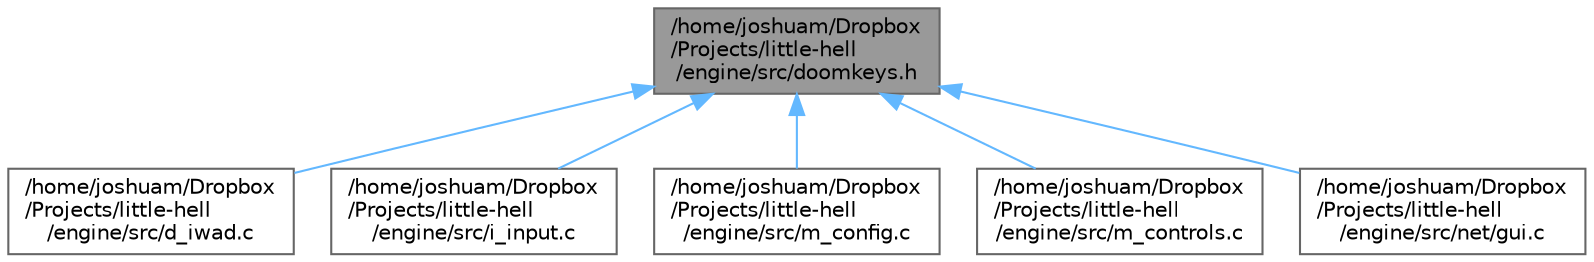 digraph "/home/joshuam/Dropbox/Projects/little-hell/engine/src/doomkeys.h"
{
 // LATEX_PDF_SIZE
  bgcolor="transparent";
  edge [fontname=Helvetica,fontsize=10,labelfontname=Helvetica,labelfontsize=10];
  node [fontname=Helvetica,fontsize=10,shape=box,height=0.2,width=0.4];
  Node1 [label="/home/joshuam/Dropbox\l/Projects/little-hell\l/engine/src/doomkeys.h",height=0.2,width=0.4,color="gray40", fillcolor="grey60", style="filled", fontcolor="black",tooltip=" "];
  Node1 -> Node2 [dir="back",color="steelblue1",style="solid"];
  Node2 [label="/home/joshuam/Dropbox\l/Projects/little-hell\l/engine/src/d_iwad.c",height=0.2,width=0.4,color="grey40", fillcolor="white", style="filled",URL="$d__iwad_8c.html",tooltip=" "];
  Node1 -> Node3 [dir="back",color="steelblue1",style="solid"];
  Node3 [label="/home/joshuam/Dropbox\l/Projects/little-hell\l/engine/src/i_input.c",height=0.2,width=0.4,color="grey40", fillcolor="white", style="filled",URL="$i__input_8c.html",tooltip=" "];
  Node1 -> Node4 [dir="back",color="steelblue1",style="solid"];
  Node4 [label="/home/joshuam/Dropbox\l/Projects/little-hell\l/engine/src/m_config.c",height=0.2,width=0.4,color="grey40", fillcolor="white", style="filled",URL="$m__config_8c.html",tooltip=" "];
  Node1 -> Node5 [dir="back",color="steelblue1",style="solid"];
  Node5 [label="/home/joshuam/Dropbox\l/Projects/little-hell\l/engine/src/m_controls.c",height=0.2,width=0.4,color="grey40", fillcolor="white", style="filled",URL="$m__controls_8c.html",tooltip=" "];
  Node1 -> Node6 [dir="back",color="steelblue1",style="solid"];
  Node6 [label="/home/joshuam/Dropbox\l/Projects/little-hell\l/engine/src/net/gui.c",height=0.2,width=0.4,color="grey40", fillcolor="white", style="filled",URL="$gui_8c.html",tooltip=" "];
}
